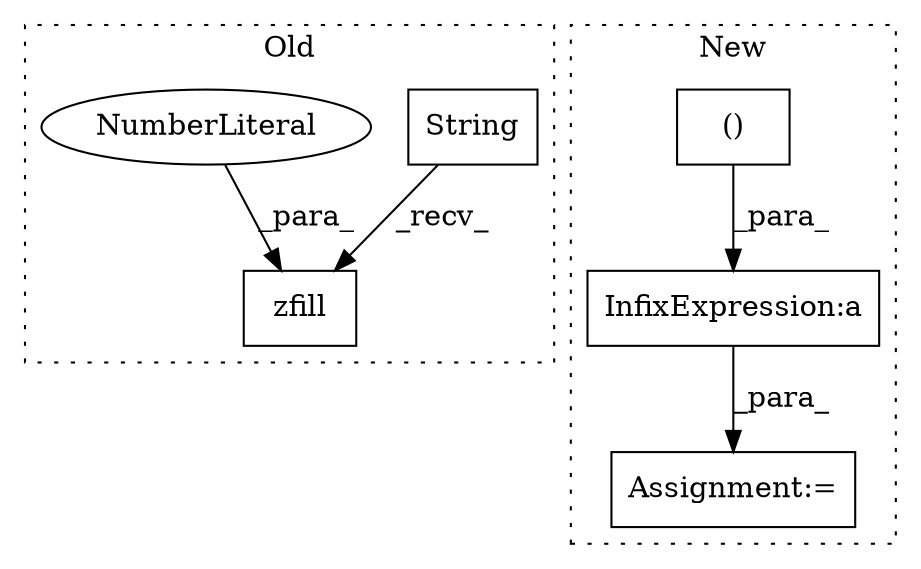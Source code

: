digraph G {
subgraph cluster0 {
1 [label="zfill" a="32" s="7636,7643" l="6,1" shape="box"];
3 [label="String" a="32" s="7616,7634" l="7,1" shape="box"];
4 [label="NumberLiteral" a="34" s="7642" l="1" shape="ellipse"];
label = "Old";
style="dotted";
}
subgraph cluster1 {
2 [label="()" a="106" s="7775" l="58" shape="box"];
5 [label="InfixExpression:a" a="27" s="7767" l="8" shape="box"];
6 [label="Assignment:=" a="7" s="7758" l="1" shape="box"];
label = "New";
style="dotted";
}
2 -> 5 [label="_para_"];
3 -> 1 [label="_recv_"];
4 -> 1 [label="_para_"];
5 -> 6 [label="_para_"];
}